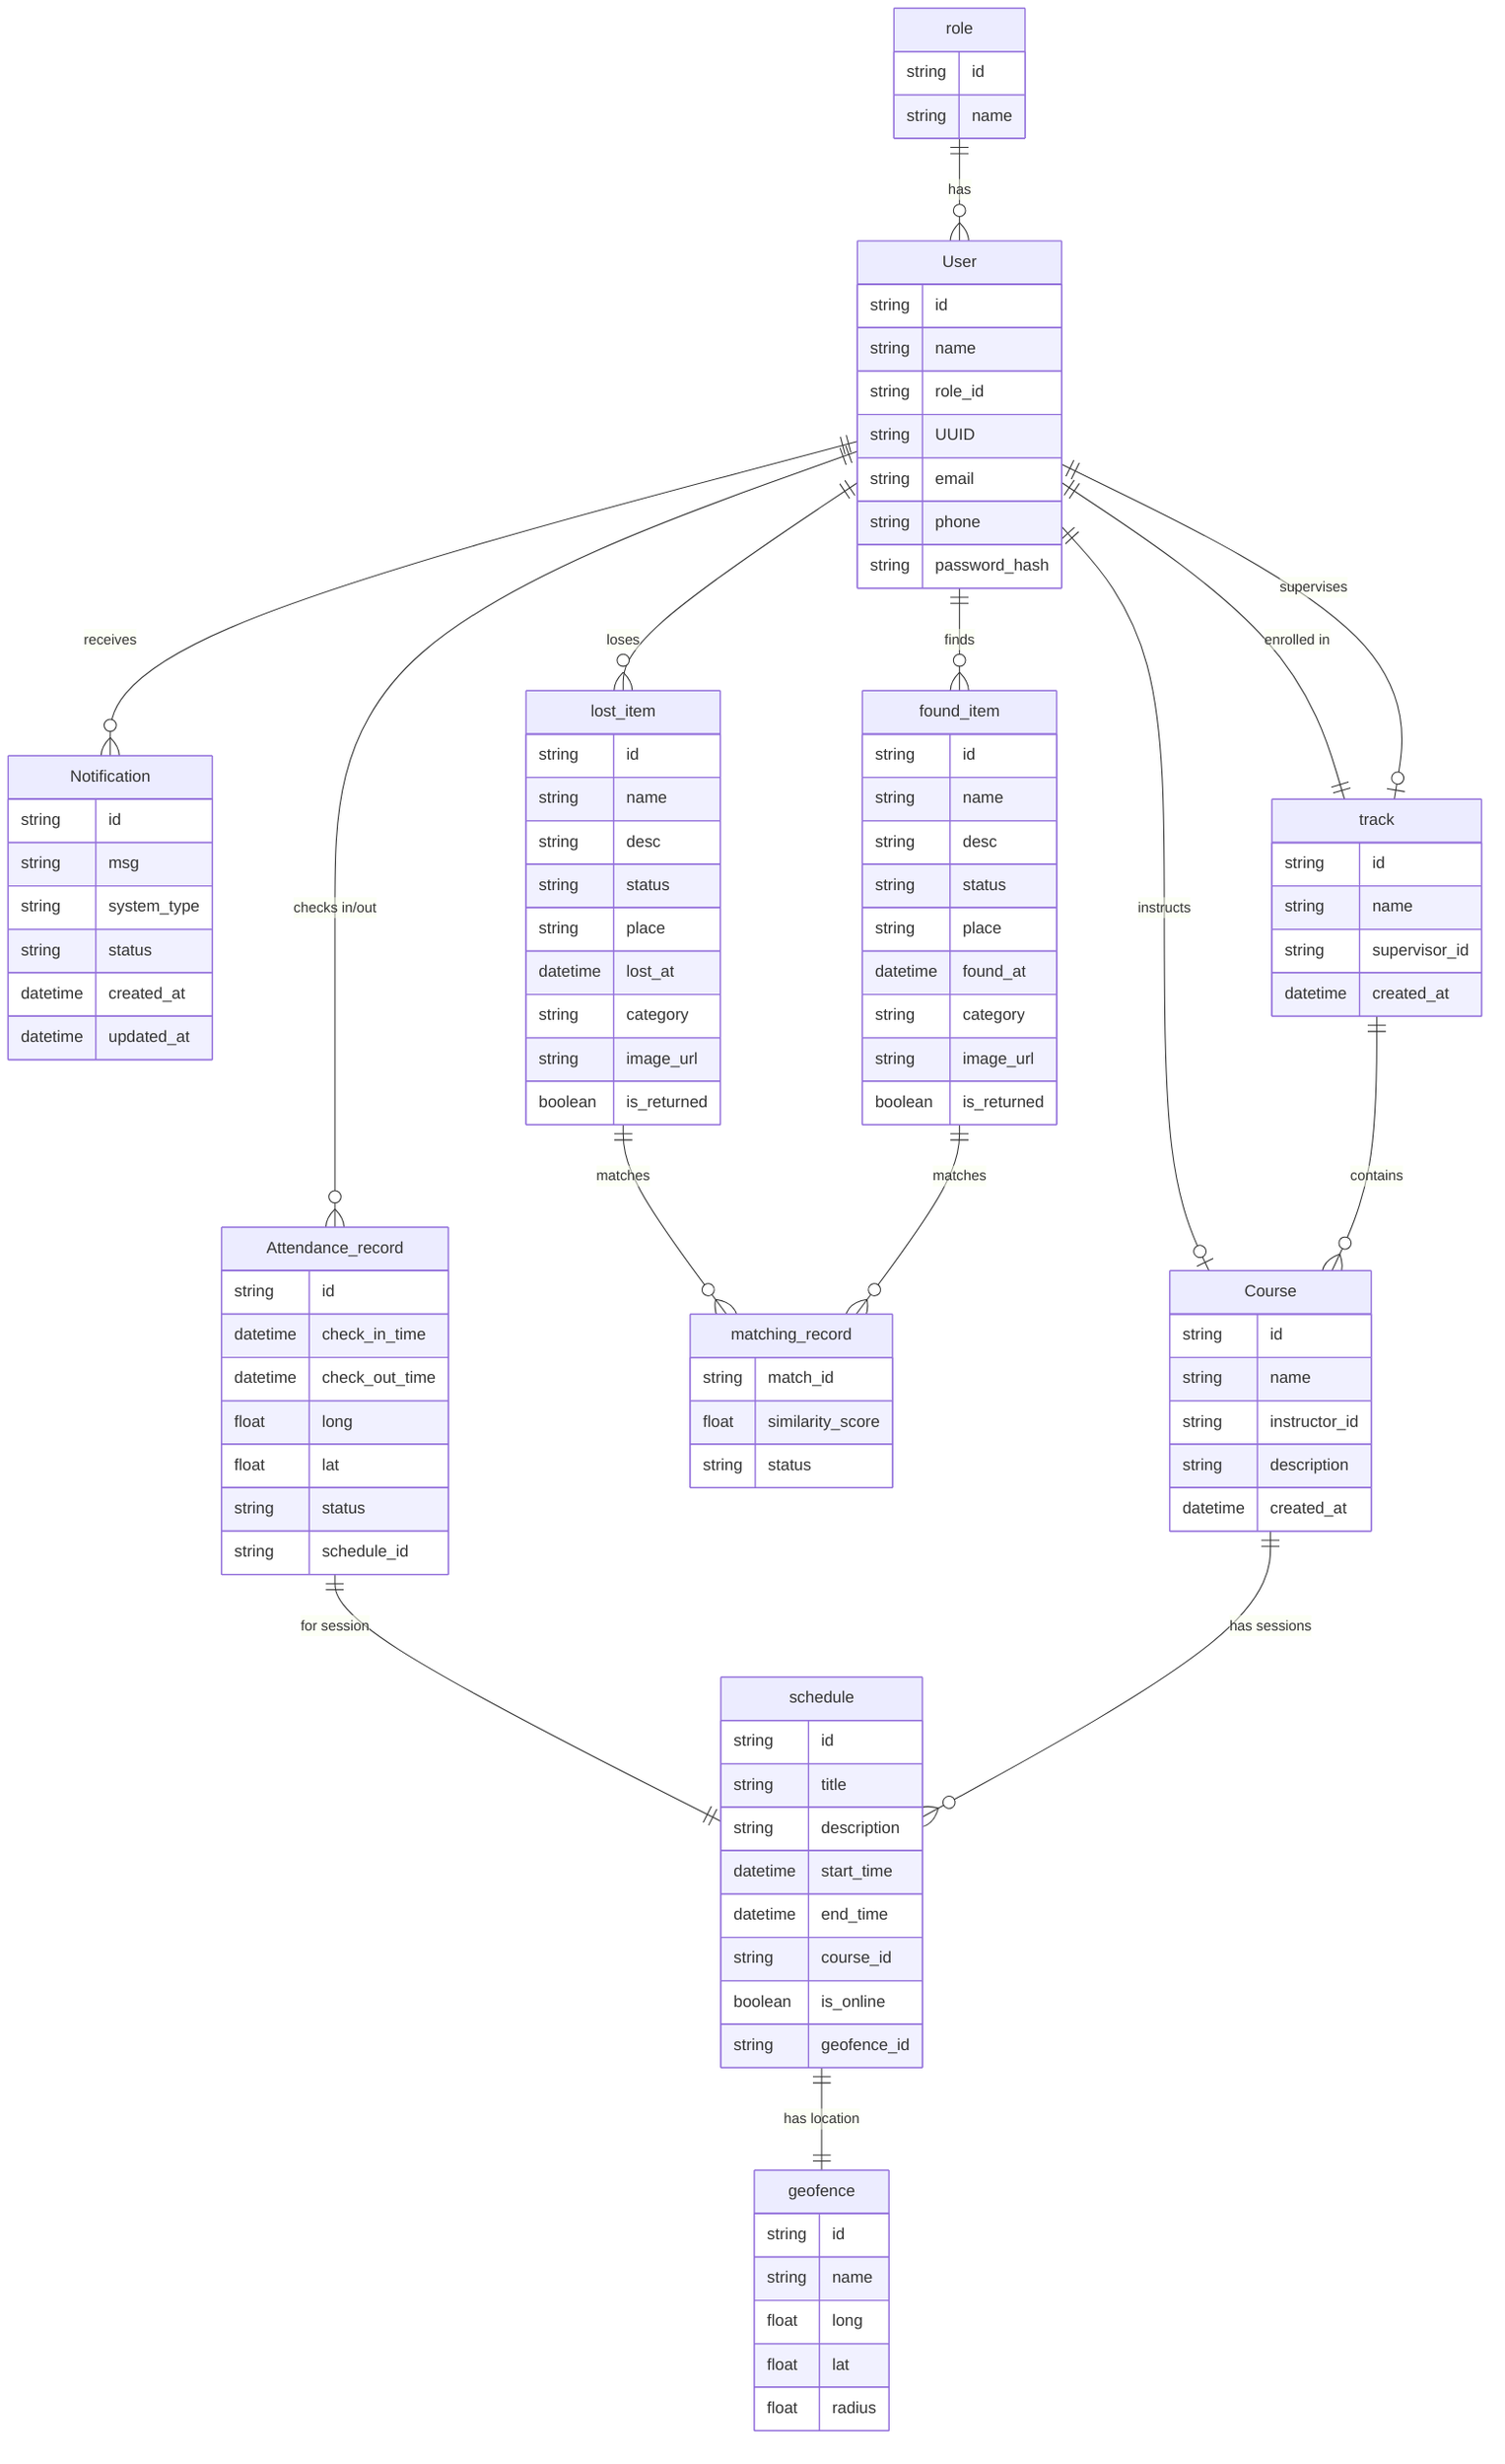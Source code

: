erDiagram
    User {
        string id
        string name
        string role_id
        string UUID
        string email
        string phone
        string password_hash
    }
    Notification {
        string id
        string msg
        string system_type
        string status
        datetime created_at
        datetime updated_at
    }
    Attendance_record {
        string id
        datetime check_in_time
        datetime check_out_time
        float long
        float lat
        string status
        string schedule_id
    }
    geofence {
        string id
        string name
        float long
        float lat
        float radius
    }
    track {
        string id
        string name
        string supervisor_id
        datetime created_at
    }
    lost_item {
        string id
        string name
        string desc
        string status
        string place
        datetime lost_at
        string category
        string image_url
        boolean is_returned
    }
    found_item {
        string id
        string name
        string desc
        string status
        string place
        datetime found_at
        string category
        string image_url
        boolean is_returned
    }
    matching_record {
        string match_id
        float similarity_score
        string status
    }
    role {
        string id
        string name
    }
    schedule {
        string id
        string title
        string description
        datetime start_time
        datetime end_time
        string course_id
        boolean is_online
        string geofence_id
    }
    Course {
        string id
        string name
        string instructor_id
        string description
        datetime created_at
    }

    role ||--o{ User : "has"
    User ||--|| track : "enrolled in"
    User ||--o| track : "supervises"
    User ||--o| Course : "instructs"
    User ||--o{ Notification : "receives"
    User ||--o{ Attendance_record : "checks in/out"
    User ||--o{ lost_item : "loses"
    User ||--o{ found_item : "finds"
    lost_item ||--o{ matching_record : "matches"
    found_item ||--o{ matching_record : "matches"
    %% schedule ||--|| track : "belongs to"
    schedule ||--|| geofence : "has location"
    Attendance_record ||--|| schedule : "for session"
    Course ||--o{ schedule : "has sessions"
    track ||--o{ Course : "contains"